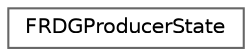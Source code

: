 digraph "Graphical Class Hierarchy"
{
 // INTERACTIVE_SVG=YES
 // LATEX_PDF_SIZE
  bgcolor="transparent";
  edge [fontname=Helvetica,fontsize=10,labelfontname=Helvetica,labelfontsize=10];
  node [fontname=Helvetica,fontsize=10,shape=box,height=0.2,width=0.4];
  rankdir="LR";
  Node0 [id="Node000000",label="FRDGProducerState",height=0.2,width=0.4,color="grey40", fillcolor="white", style="filled",URL="$d2/d03/structFRDGProducerState.html",tooltip="Used for tracking pass producer / consumer edges in the graph for culling and pipe fencing."];
}
